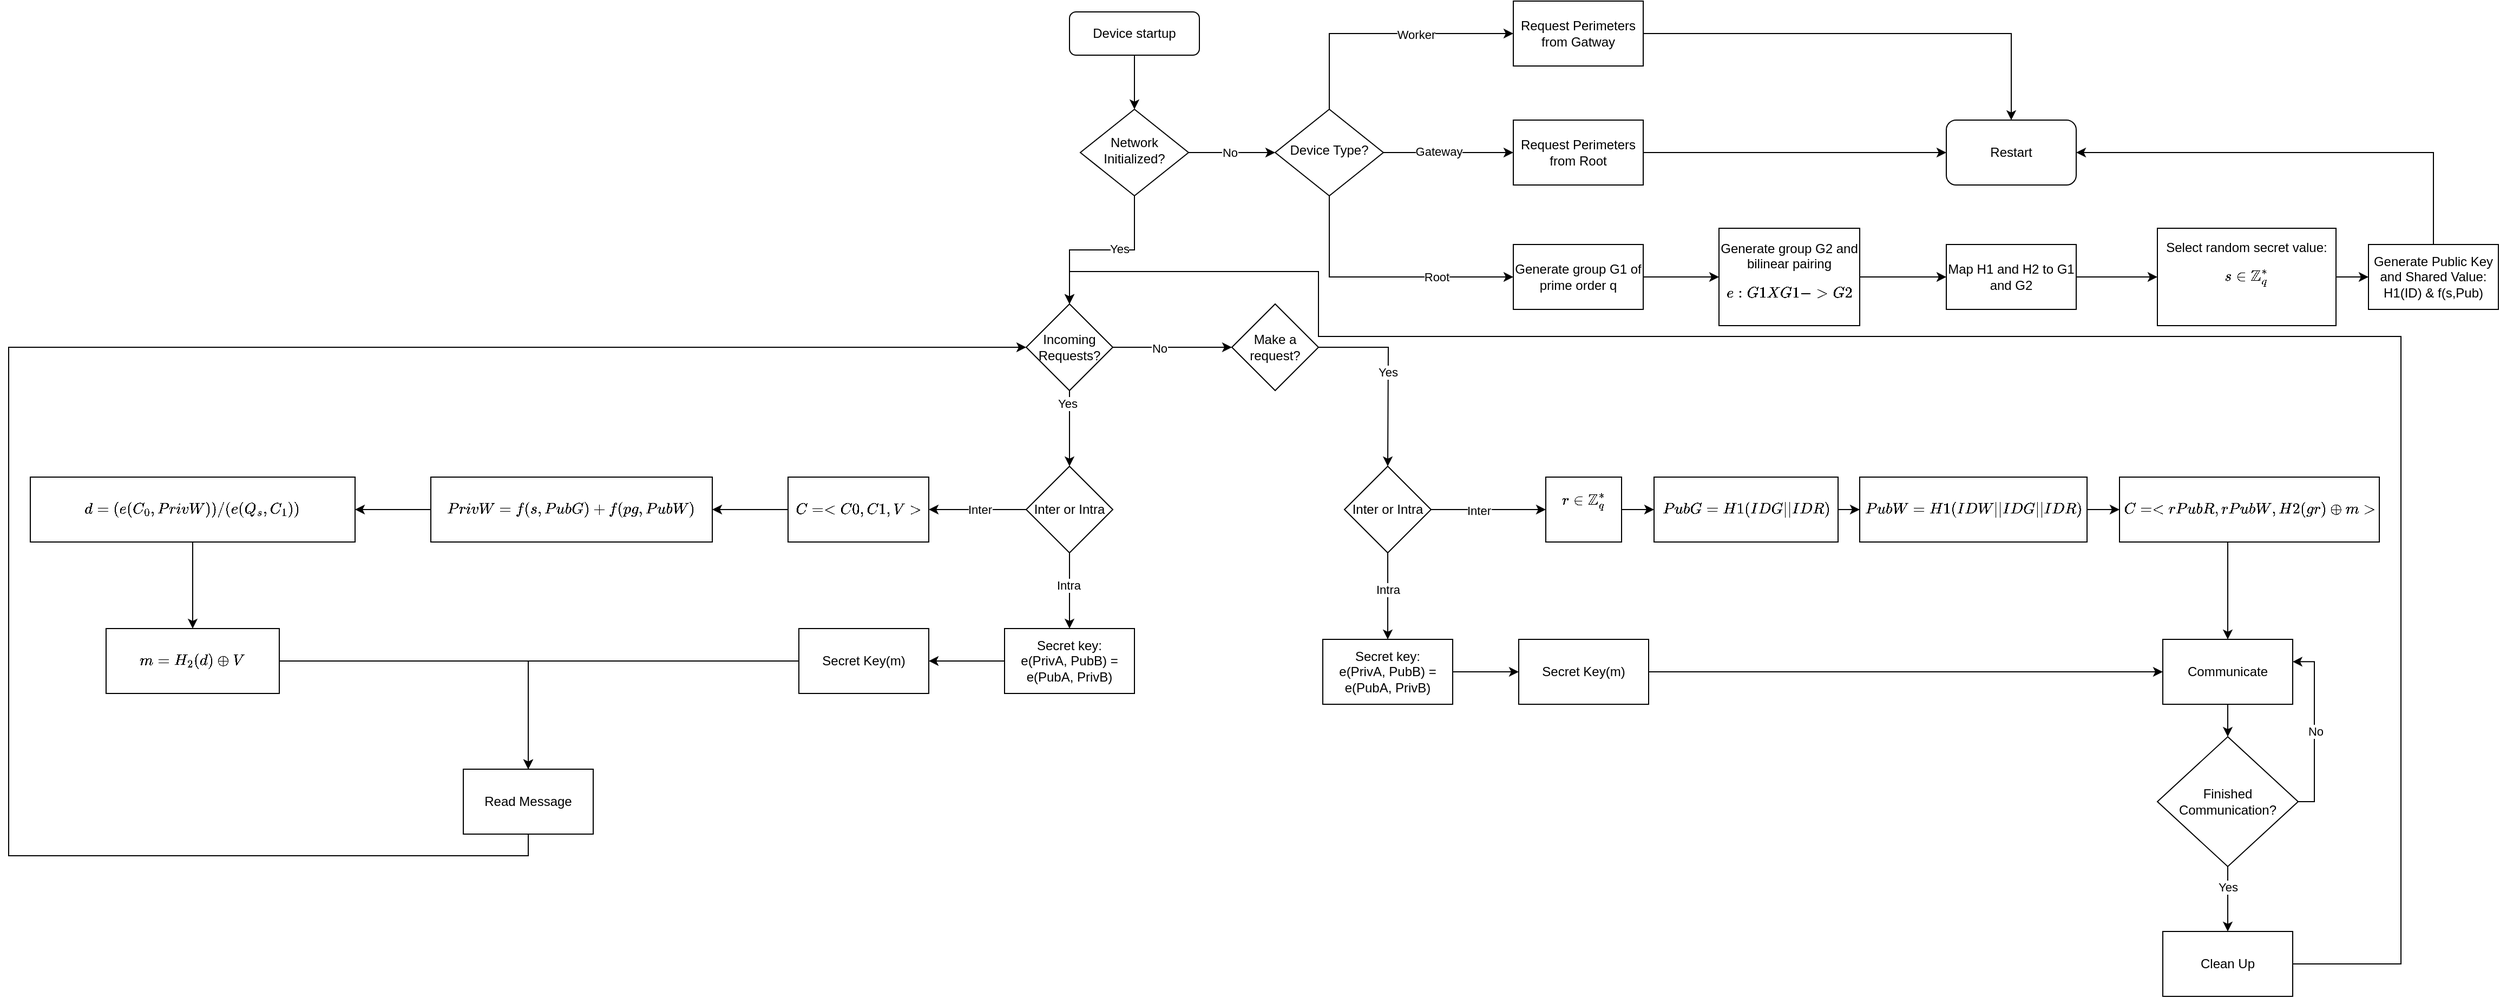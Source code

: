 <mxfile version="22.0.8" type="device">
  <diagram id="C5RBs43oDa-KdzZeNtuy" name="Page-1">
    <mxGraphModel dx="3744" dy="1611" grid="1" gridSize="10" guides="1" tooltips="1" connect="1" arrows="1" fold="1" page="1" pageScale="1" pageWidth="827" pageHeight="1169" math="1" shadow="0">
      <root>
        <mxCell id="WIyWlLk6GJQsqaUBKTNV-0" />
        <mxCell id="WIyWlLk6GJQsqaUBKTNV-1" parent="WIyWlLk6GJQsqaUBKTNV-0" />
        <mxCell id="ASWdld6HUyY5SWto6gkA-1" style="edgeStyle=orthogonalEdgeStyle;rounded=0;orthogonalLoop=1;jettySize=auto;html=1;exitX=0.5;exitY=1;exitDx=0;exitDy=0;entryX=0.5;entryY=0;entryDx=0;entryDy=0;" edge="1" parent="WIyWlLk6GJQsqaUBKTNV-1" source="WIyWlLk6GJQsqaUBKTNV-3" target="WIyWlLk6GJQsqaUBKTNV-6">
          <mxGeometry relative="1" as="geometry" />
        </mxCell>
        <mxCell id="WIyWlLk6GJQsqaUBKTNV-3" value="Device startup" style="rounded=1;whiteSpace=wrap;html=1;fontSize=12;glass=0;strokeWidth=1;shadow=0;" parent="WIyWlLk6GJQsqaUBKTNV-1" vertex="1">
          <mxGeometry x="160" y="80" width="120" height="40" as="geometry" />
        </mxCell>
        <mxCell id="ASWdld6HUyY5SWto6gkA-0" style="edgeStyle=orthogonalEdgeStyle;rounded=0;orthogonalLoop=1;jettySize=auto;html=1;exitX=1;exitY=0.5;exitDx=0;exitDy=0;entryX=0;entryY=0.5;entryDx=0;entryDy=0;" edge="1" parent="WIyWlLk6GJQsqaUBKTNV-1" source="WIyWlLk6GJQsqaUBKTNV-6" target="WIyWlLk6GJQsqaUBKTNV-10">
          <mxGeometry relative="1" as="geometry" />
        </mxCell>
        <mxCell id="ASWdld6HUyY5SWto6gkA-2" value="&lt;div&gt;No&lt;/div&gt;" style="edgeLabel;html=1;align=center;verticalAlign=middle;resizable=0;points=[];" vertex="1" connectable="0" parent="ASWdld6HUyY5SWto6gkA-0">
          <mxGeometry x="-0.065" relative="1" as="geometry">
            <mxPoint as="offset" />
          </mxGeometry>
        </mxCell>
        <mxCell id="ASWdld6HUyY5SWto6gkA-25" style="edgeStyle=orthogonalEdgeStyle;rounded=0;orthogonalLoop=1;jettySize=auto;html=1;exitX=0.5;exitY=1;exitDx=0;exitDy=0;entryX=0.5;entryY=0;entryDx=0;entryDy=0;" edge="1" parent="WIyWlLk6GJQsqaUBKTNV-1" source="WIyWlLk6GJQsqaUBKTNV-6" target="ASWdld6HUyY5SWto6gkA-28">
          <mxGeometry relative="1" as="geometry">
            <mxPoint x="220" y="350" as="targetPoint" />
          </mxGeometry>
        </mxCell>
        <mxCell id="ASWdld6HUyY5SWto6gkA-26" value="Yes" style="edgeLabel;html=1;align=center;verticalAlign=middle;resizable=0;points=[];" vertex="1" connectable="0" parent="ASWdld6HUyY5SWto6gkA-25">
          <mxGeometry x="-0.203" y="-1" relative="1" as="geometry">
            <mxPoint as="offset" />
          </mxGeometry>
        </mxCell>
        <mxCell id="WIyWlLk6GJQsqaUBKTNV-6" value="Network Initialized?" style="rhombus;whiteSpace=wrap;html=1;shadow=0;fontFamily=Helvetica;fontSize=12;align=center;strokeWidth=1;spacing=6;spacingTop=-4;" parent="WIyWlLk6GJQsqaUBKTNV-1" vertex="1">
          <mxGeometry x="170" y="170" width="100" height="80" as="geometry" />
        </mxCell>
        <mxCell id="ASWdld6HUyY5SWto6gkA-4" style="edgeStyle=orthogonalEdgeStyle;rounded=0;orthogonalLoop=1;jettySize=auto;html=1;exitX=0.5;exitY=0;exitDx=0;exitDy=0;entryX=0;entryY=0.5;entryDx=0;entryDy=0;" edge="1" parent="WIyWlLk6GJQsqaUBKTNV-1" source="WIyWlLk6GJQsqaUBKTNV-10" target="ASWdld6HUyY5SWto6gkA-3">
          <mxGeometry relative="1" as="geometry" />
        </mxCell>
        <mxCell id="ASWdld6HUyY5SWto6gkA-5" value="&lt;div&gt;Worker&lt;/div&gt;" style="edgeLabel;html=1;align=center;verticalAlign=middle;resizable=0;points=[];" vertex="1" connectable="0" parent="ASWdld6HUyY5SWto6gkA-4">
          <mxGeometry x="0.247" y="-1" relative="1" as="geometry">
            <mxPoint as="offset" />
          </mxGeometry>
        </mxCell>
        <mxCell id="ASWdld6HUyY5SWto6gkA-7" style="edgeStyle=orthogonalEdgeStyle;rounded=0;orthogonalLoop=1;jettySize=auto;html=1;exitX=1;exitY=0.5;exitDx=0;exitDy=0;entryX=0;entryY=0.5;entryDx=0;entryDy=0;" edge="1" parent="WIyWlLk6GJQsqaUBKTNV-1" source="WIyWlLk6GJQsqaUBKTNV-10" target="ASWdld6HUyY5SWto6gkA-6">
          <mxGeometry relative="1" as="geometry" />
        </mxCell>
        <mxCell id="ASWdld6HUyY5SWto6gkA-8" value="Gateway" style="edgeLabel;html=1;align=center;verticalAlign=middle;resizable=0;points=[];" vertex="1" connectable="0" parent="ASWdld6HUyY5SWto6gkA-7">
          <mxGeometry x="-0.15" y="1" relative="1" as="geometry">
            <mxPoint as="offset" />
          </mxGeometry>
        </mxCell>
        <mxCell id="ASWdld6HUyY5SWto6gkA-10" style="edgeStyle=orthogonalEdgeStyle;rounded=0;orthogonalLoop=1;jettySize=auto;html=1;exitX=0.5;exitY=1;exitDx=0;exitDy=0;entryX=0;entryY=0.5;entryDx=0;entryDy=0;" edge="1" parent="WIyWlLk6GJQsqaUBKTNV-1" source="WIyWlLk6GJQsqaUBKTNV-10" target="ASWdld6HUyY5SWto6gkA-9">
          <mxGeometry relative="1" as="geometry" />
        </mxCell>
        <mxCell id="ASWdld6HUyY5SWto6gkA-11" value="&lt;div&gt;Root&lt;/div&gt;" style="edgeLabel;html=1;align=center;verticalAlign=middle;resizable=0;points=[];" vertex="1" connectable="0" parent="ASWdld6HUyY5SWto6gkA-10">
          <mxGeometry x="0.417" relative="1" as="geometry">
            <mxPoint as="offset" />
          </mxGeometry>
        </mxCell>
        <mxCell id="WIyWlLk6GJQsqaUBKTNV-10" value="&lt;div&gt;Device Type?&lt;/div&gt;" style="rhombus;whiteSpace=wrap;html=1;shadow=0;fontFamily=Helvetica;fontSize=12;align=center;strokeWidth=1;spacing=6;spacingTop=-4;" parent="WIyWlLk6GJQsqaUBKTNV-1" vertex="1">
          <mxGeometry x="350" y="170" width="100" height="80" as="geometry" />
        </mxCell>
        <mxCell id="ASWdld6HUyY5SWto6gkA-22" style="edgeStyle=orthogonalEdgeStyle;rounded=0;orthogonalLoop=1;jettySize=auto;html=1;exitX=1;exitY=0.5;exitDx=0;exitDy=0;entryX=0.5;entryY=0;entryDx=0;entryDy=0;" edge="1" parent="WIyWlLk6GJQsqaUBKTNV-1" source="ASWdld6HUyY5SWto6gkA-3" target="ASWdld6HUyY5SWto6gkA-20">
          <mxGeometry relative="1" as="geometry" />
        </mxCell>
        <mxCell id="ASWdld6HUyY5SWto6gkA-3" value="Request Perimeters from Gatway" style="rounded=0;whiteSpace=wrap;html=1;" vertex="1" parent="WIyWlLk6GJQsqaUBKTNV-1">
          <mxGeometry x="570" y="70" width="120" height="60" as="geometry" />
        </mxCell>
        <mxCell id="ASWdld6HUyY5SWto6gkA-21" style="edgeStyle=orthogonalEdgeStyle;rounded=0;orthogonalLoop=1;jettySize=auto;html=1;exitX=1;exitY=0.5;exitDx=0;exitDy=0;entryX=0;entryY=0.5;entryDx=0;entryDy=0;" edge="1" parent="WIyWlLk6GJQsqaUBKTNV-1" source="ASWdld6HUyY5SWto6gkA-6" target="ASWdld6HUyY5SWto6gkA-20">
          <mxGeometry relative="1" as="geometry" />
        </mxCell>
        <mxCell id="ASWdld6HUyY5SWto6gkA-6" value="Request Perimeters from Root" style="rounded=0;whiteSpace=wrap;html=1;" vertex="1" parent="WIyWlLk6GJQsqaUBKTNV-1">
          <mxGeometry x="570" y="180" width="120" height="60" as="geometry" />
        </mxCell>
        <mxCell id="ASWdld6HUyY5SWto6gkA-13" value="" style="edgeStyle=orthogonalEdgeStyle;rounded=0;orthogonalLoop=1;jettySize=auto;html=1;" edge="1" parent="WIyWlLk6GJQsqaUBKTNV-1" source="ASWdld6HUyY5SWto6gkA-9" target="ASWdld6HUyY5SWto6gkA-12">
          <mxGeometry relative="1" as="geometry" />
        </mxCell>
        <mxCell id="ASWdld6HUyY5SWto6gkA-9" value="Generate group G1 of prime order q" style="rounded=0;whiteSpace=wrap;html=1;" vertex="1" parent="WIyWlLk6GJQsqaUBKTNV-1">
          <mxGeometry x="570" y="295" width="120" height="60" as="geometry" />
        </mxCell>
        <mxCell id="ASWdld6HUyY5SWto6gkA-15" value="" style="edgeStyle=orthogonalEdgeStyle;rounded=0;orthogonalLoop=1;jettySize=auto;html=1;" edge="1" parent="WIyWlLk6GJQsqaUBKTNV-1" source="ASWdld6HUyY5SWto6gkA-12" target="ASWdld6HUyY5SWto6gkA-14">
          <mxGeometry relative="1" as="geometry" />
        </mxCell>
        <mxCell id="ASWdld6HUyY5SWto6gkA-12" value="Generate group G2 and bilinear pairing $$e: G1 X G1 -&amp;gt; G2$$" style="rounded=0;whiteSpace=wrap;html=1;" vertex="1" parent="WIyWlLk6GJQsqaUBKTNV-1">
          <mxGeometry x="760" y="280" width="130" height="90" as="geometry" />
        </mxCell>
        <mxCell id="ASWdld6HUyY5SWto6gkA-17" value="" style="edgeStyle=orthogonalEdgeStyle;rounded=0;orthogonalLoop=1;jettySize=auto;html=1;" edge="1" parent="WIyWlLk6GJQsqaUBKTNV-1" source="ASWdld6HUyY5SWto6gkA-14" target="ASWdld6HUyY5SWto6gkA-16">
          <mxGeometry relative="1" as="geometry" />
        </mxCell>
        <mxCell id="ASWdld6HUyY5SWto6gkA-14" value="Map H1 and H2 to G1 and G2" style="rounded=0;whiteSpace=wrap;html=1;" vertex="1" parent="WIyWlLk6GJQsqaUBKTNV-1">
          <mxGeometry x="970" y="295" width="120" height="60" as="geometry" />
        </mxCell>
        <mxCell id="ASWdld6HUyY5SWto6gkA-19" value="" style="edgeStyle=orthogonalEdgeStyle;rounded=0;orthogonalLoop=1;jettySize=auto;html=1;" edge="1" parent="WIyWlLk6GJQsqaUBKTNV-1" source="ASWdld6HUyY5SWto6gkA-16" target="ASWdld6HUyY5SWto6gkA-18">
          <mxGeometry relative="1" as="geometry" />
        </mxCell>
        <mxCell id="ASWdld6HUyY5SWto6gkA-16" value="&lt;div&gt;Select random secret value:$$s \in \mathbb{Z}^*_q$$&lt;br&gt;&lt;/div&gt;" style="rounded=0;whiteSpace=wrap;html=1;" vertex="1" parent="WIyWlLk6GJQsqaUBKTNV-1">
          <mxGeometry x="1165" y="280" width="165" height="90" as="geometry" />
        </mxCell>
        <mxCell id="ASWdld6HUyY5SWto6gkA-23" style="edgeStyle=orthogonalEdgeStyle;rounded=0;orthogonalLoop=1;jettySize=auto;html=1;exitX=0.5;exitY=0;exitDx=0;exitDy=0;entryX=1;entryY=0.5;entryDx=0;entryDy=0;" edge="1" parent="WIyWlLk6GJQsqaUBKTNV-1" source="ASWdld6HUyY5SWto6gkA-18" target="ASWdld6HUyY5SWto6gkA-20">
          <mxGeometry relative="1" as="geometry" />
        </mxCell>
        <mxCell id="ASWdld6HUyY5SWto6gkA-18" value="Generate Public Key and Shared Value: H1(ID) &amp;amp; f(s,Pub)" style="rounded=0;whiteSpace=wrap;html=1;" vertex="1" parent="WIyWlLk6GJQsqaUBKTNV-1">
          <mxGeometry x="1360" y="295" width="120" height="60" as="geometry" />
        </mxCell>
        <mxCell id="ASWdld6HUyY5SWto6gkA-20" value="Restart" style="rounded=1;whiteSpace=wrap;html=1;" vertex="1" parent="WIyWlLk6GJQsqaUBKTNV-1">
          <mxGeometry x="970" y="180" width="120" height="60" as="geometry" />
        </mxCell>
        <mxCell id="ASWdld6HUyY5SWto6gkA-31" style="edgeStyle=orthogonalEdgeStyle;rounded=0;orthogonalLoop=1;jettySize=auto;html=1;exitX=0.5;exitY=1;exitDx=0;exitDy=0;entryX=0.5;entryY=0;entryDx=0;entryDy=0;" edge="1" parent="WIyWlLk6GJQsqaUBKTNV-1" source="ASWdld6HUyY5SWto6gkA-28" target="ASWdld6HUyY5SWto6gkA-29">
          <mxGeometry relative="1" as="geometry">
            <Array as="points">
              <mxPoint x="160" y="480" />
              <mxPoint x="160" y="480" />
            </Array>
          </mxGeometry>
        </mxCell>
        <mxCell id="ASWdld6HUyY5SWto6gkA-35" value="Yes" style="edgeLabel;html=1;align=center;verticalAlign=middle;resizable=0;points=[];" vertex="1" connectable="0" parent="ASWdld6HUyY5SWto6gkA-31">
          <mxGeometry x="-0.672" y="-2" relative="1" as="geometry">
            <mxPoint as="offset" />
          </mxGeometry>
        </mxCell>
        <mxCell id="ASWdld6HUyY5SWto6gkA-33" style="edgeStyle=orthogonalEdgeStyle;rounded=0;orthogonalLoop=1;jettySize=auto;html=1;exitX=1;exitY=0.5;exitDx=0;exitDy=0;entryX=0;entryY=0.5;entryDx=0;entryDy=0;" edge="1" parent="WIyWlLk6GJQsqaUBKTNV-1" source="ASWdld6HUyY5SWto6gkA-28" target="ASWdld6HUyY5SWto6gkA-30">
          <mxGeometry relative="1" as="geometry" />
        </mxCell>
        <mxCell id="ASWdld6HUyY5SWto6gkA-34" value="No" style="edgeLabel;html=1;align=center;verticalAlign=middle;resizable=0;points=[];" vertex="1" connectable="0" parent="ASWdld6HUyY5SWto6gkA-33">
          <mxGeometry x="-0.225" y="-1" relative="1" as="geometry">
            <mxPoint as="offset" />
          </mxGeometry>
        </mxCell>
        <mxCell id="ASWdld6HUyY5SWto6gkA-28" value="Incoming Requests?" style="rhombus;whiteSpace=wrap;html=1;" vertex="1" parent="WIyWlLk6GJQsqaUBKTNV-1">
          <mxGeometry x="120" y="350" width="80" height="80" as="geometry" />
        </mxCell>
        <mxCell id="ASWdld6HUyY5SWto6gkA-67" style="edgeStyle=orthogonalEdgeStyle;rounded=0;orthogonalLoop=1;jettySize=auto;html=1;exitX=0.5;exitY=1;exitDx=0;exitDy=0;" edge="1" parent="WIyWlLk6GJQsqaUBKTNV-1" source="ASWdld6HUyY5SWto6gkA-29" target="ASWdld6HUyY5SWto6gkA-66">
          <mxGeometry relative="1" as="geometry" />
        </mxCell>
        <mxCell id="ASWdld6HUyY5SWto6gkA-70" value="&lt;div&gt;Intra&lt;/div&gt;" style="edgeLabel;html=1;align=center;verticalAlign=middle;resizable=0;points=[];" vertex="1" connectable="0" parent="ASWdld6HUyY5SWto6gkA-67">
          <mxGeometry x="-0.147" y="-1" relative="1" as="geometry">
            <mxPoint as="offset" />
          </mxGeometry>
        </mxCell>
        <mxCell id="ASWdld6HUyY5SWto6gkA-72" value="" style="edgeStyle=orthogonalEdgeStyle;rounded=0;orthogonalLoop=1;jettySize=auto;html=1;" edge="1" parent="WIyWlLk6GJQsqaUBKTNV-1" source="ASWdld6HUyY5SWto6gkA-29" target="ASWdld6HUyY5SWto6gkA-71">
          <mxGeometry relative="1" as="geometry" />
        </mxCell>
        <mxCell id="ASWdld6HUyY5SWto6gkA-73" value="&lt;div&gt;Inter&lt;/div&gt;" style="edgeLabel;html=1;align=center;verticalAlign=middle;resizable=0;points=[];" vertex="1" connectable="0" parent="ASWdld6HUyY5SWto6gkA-72">
          <mxGeometry x="-0.041" relative="1" as="geometry">
            <mxPoint as="offset" />
          </mxGeometry>
        </mxCell>
        <mxCell id="ASWdld6HUyY5SWto6gkA-29" value="Inter or Intra" style="rhombus;whiteSpace=wrap;html=1;" vertex="1" parent="WIyWlLk6GJQsqaUBKTNV-1">
          <mxGeometry x="120" y="500" width="80" height="80" as="geometry" />
        </mxCell>
        <mxCell id="ASWdld6HUyY5SWto6gkA-38" value="Yes" style="edgeStyle=orthogonalEdgeStyle;rounded=0;orthogonalLoop=1;jettySize=auto;html=1;exitX=1;exitY=0.5;exitDx=0;exitDy=0;entryX=0.5;entryY=0;entryDx=0;entryDy=0;" edge="1" parent="WIyWlLk6GJQsqaUBKTNV-1" source="ASWdld6HUyY5SWto6gkA-30">
          <mxGeometry relative="1" as="geometry">
            <mxPoint x="454" y="500" as="targetPoint" />
          </mxGeometry>
        </mxCell>
        <mxCell id="ASWdld6HUyY5SWto6gkA-30" value="Make a request?" style="rhombus;whiteSpace=wrap;html=1;" vertex="1" parent="WIyWlLk6GJQsqaUBKTNV-1">
          <mxGeometry x="310" y="350" width="80" height="80" as="geometry" />
        </mxCell>
        <mxCell id="ASWdld6HUyY5SWto6gkA-42" value="" style="edgeStyle=orthogonalEdgeStyle;rounded=0;orthogonalLoop=1;jettySize=auto;html=1;" edge="1" parent="WIyWlLk6GJQsqaUBKTNV-1" source="ASWdld6HUyY5SWto6gkA-40" target="ASWdld6HUyY5SWto6gkA-41">
          <mxGeometry relative="1" as="geometry" />
        </mxCell>
        <mxCell id="ASWdld6HUyY5SWto6gkA-43" value="Intra" style="edgeLabel;html=1;align=center;verticalAlign=middle;resizable=0;points=[];" vertex="1" connectable="0" parent="ASWdld6HUyY5SWto6gkA-42">
          <mxGeometry x="-0.151" relative="1" as="geometry">
            <mxPoint as="offset" />
          </mxGeometry>
        </mxCell>
        <mxCell id="ASWdld6HUyY5SWto6gkA-45" style="edgeStyle=orthogonalEdgeStyle;rounded=0;orthogonalLoop=1;jettySize=auto;html=1;exitX=1;exitY=0.5;exitDx=0;exitDy=0;entryX=0;entryY=0.5;entryDx=0;entryDy=0;" edge="1" parent="WIyWlLk6GJQsqaUBKTNV-1" source="ASWdld6HUyY5SWto6gkA-40" target="ASWdld6HUyY5SWto6gkA-44">
          <mxGeometry relative="1" as="geometry" />
        </mxCell>
        <mxCell id="ASWdld6HUyY5SWto6gkA-74" value="Inter" style="edgeLabel;html=1;align=center;verticalAlign=middle;resizable=0;points=[];" vertex="1" connectable="0" parent="ASWdld6HUyY5SWto6gkA-45">
          <mxGeometry x="-0.17" y="-1" relative="1" as="geometry">
            <mxPoint as="offset" />
          </mxGeometry>
        </mxCell>
        <mxCell id="ASWdld6HUyY5SWto6gkA-40" value="Inter or Intra" style="rhombus;whiteSpace=wrap;html=1;" vertex="1" parent="WIyWlLk6GJQsqaUBKTNV-1">
          <mxGeometry x="414" y="500" width="80" height="80" as="geometry" />
        </mxCell>
        <mxCell id="ASWdld6HUyY5SWto6gkA-53" value="" style="edgeStyle=orthogonalEdgeStyle;rounded=0;orthogonalLoop=1;jettySize=auto;html=1;" edge="1" parent="WIyWlLk6GJQsqaUBKTNV-1" source="ASWdld6HUyY5SWto6gkA-41" target="ASWdld6HUyY5SWto6gkA-52">
          <mxGeometry relative="1" as="geometry" />
        </mxCell>
        <mxCell id="ASWdld6HUyY5SWto6gkA-41" value="&lt;div&gt;Secret key:&lt;br&gt;&lt;/div&gt;&lt;div&gt;e(PrivA, PubB) = e(PubA, PrivB)&lt;/div&gt;" style="rounded=0;whiteSpace=wrap;html=1;" vertex="1" parent="WIyWlLk6GJQsqaUBKTNV-1">
          <mxGeometry x="394" y="660" width="120" height="60" as="geometry" />
        </mxCell>
        <mxCell id="ASWdld6HUyY5SWto6gkA-47" style="edgeStyle=orthogonalEdgeStyle;rounded=0;orthogonalLoop=1;jettySize=auto;html=1;exitX=1;exitY=0.5;exitDx=0;exitDy=0;entryX=0;entryY=0.5;entryDx=0;entryDy=0;" edge="1" parent="WIyWlLk6GJQsqaUBKTNV-1" source="ASWdld6HUyY5SWto6gkA-44" target="ASWdld6HUyY5SWto6gkA-46">
          <mxGeometry relative="1" as="geometry" />
        </mxCell>
        <mxCell id="ASWdld6HUyY5SWto6gkA-44" value="&lt;div&gt;$$r \in \mathbb{Z}^*_q$$&lt;br&gt;&lt;/div&gt;" style="rounded=0;whiteSpace=wrap;html=1;" vertex="1" parent="WIyWlLk6GJQsqaUBKTNV-1">
          <mxGeometry x="600" y="510" width="70" height="60" as="geometry" />
        </mxCell>
        <mxCell id="ASWdld6HUyY5SWto6gkA-49" value="" style="edgeStyle=orthogonalEdgeStyle;rounded=0;orthogonalLoop=1;jettySize=auto;html=1;" edge="1" parent="WIyWlLk6GJQsqaUBKTNV-1" source="ASWdld6HUyY5SWto6gkA-46" target="ASWdld6HUyY5SWto6gkA-48">
          <mxGeometry relative="1" as="geometry" />
        </mxCell>
        <mxCell id="ASWdld6HUyY5SWto6gkA-46" value="$$PubG = H1(IDG||IDR)$$" style="rounded=0;whiteSpace=wrap;html=1;" vertex="1" parent="WIyWlLk6GJQsqaUBKTNV-1">
          <mxGeometry x="700" y="510" width="170" height="60" as="geometry" />
        </mxCell>
        <mxCell id="ASWdld6HUyY5SWto6gkA-51" value="" style="edgeStyle=orthogonalEdgeStyle;rounded=0;orthogonalLoop=1;jettySize=auto;html=1;" edge="1" parent="WIyWlLk6GJQsqaUBKTNV-1" source="ASWdld6HUyY5SWto6gkA-48" target="ASWdld6HUyY5SWto6gkA-50">
          <mxGeometry relative="1" as="geometry" />
        </mxCell>
        <mxCell id="ASWdld6HUyY5SWto6gkA-48" value="$$PubW = H1(IDW ||IDG||IDR)$$" style="rounded=0;whiteSpace=wrap;html=1;" vertex="1" parent="WIyWlLk6GJQsqaUBKTNV-1">
          <mxGeometry x="890" y="510" width="210" height="60" as="geometry" />
        </mxCell>
        <mxCell id="ASWdld6HUyY5SWto6gkA-56" value="" style="edgeStyle=orthogonalEdgeStyle;rounded=0;orthogonalLoop=1;jettySize=auto;html=1;" edge="1" parent="WIyWlLk6GJQsqaUBKTNV-1" source="ASWdld6HUyY5SWto6gkA-50" target="ASWdld6HUyY5SWto6gkA-54">
          <mxGeometry relative="1" as="geometry">
            <Array as="points">
              <mxPoint x="1230" y="630" />
              <mxPoint x="1230" y="630" />
            </Array>
          </mxGeometry>
        </mxCell>
        <mxCell id="ASWdld6HUyY5SWto6gkA-50" value="$$C =&amp;lt; rPubR, rPubW , H2(gr ) ⊕ m &amp;gt;$$" style="rounded=0;whiteSpace=wrap;html=1;" vertex="1" parent="WIyWlLk6GJQsqaUBKTNV-1">
          <mxGeometry x="1130" y="510" width="240" height="60" as="geometry" />
        </mxCell>
        <mxCell id="ASWdld6HUyY5SWto6gkA-55" style="edgeStyle=orthogonalEdgeStyle;rounded=0;orthogonalLoop=1;jettySize=auto;html=1;exitX=1;exitY=0.5;exitDx=0;exitDy=0;entryX=0;entryY=0.5;entryDx=0;entryDy=0;" edge="1" parent="WIyWlLk6GJQsqaUBKTNV-1" source="ASWdld6HUyY5SWto6gkA-52" target="ASWdld6HUyY5SWto6gkA-54">
          <mxGeometry relative="1" as="geometry" />
        </mxCell>
        <mxCell id="ASWdld6HUyY5SWto6gkA-52" value="Secret Key(m)" style="rounded=0;whiteSpace=wrap;html=1;" vertex="1" parent="WIyWlLk6GJQsqaUBKTNV-1">
          <mxGeometry x="575" y="660" width="120" height="60" as="geometry" />
        </mxCell>
        <mxCell id="ASWdld6HUyY5SWto6gkA-58" value="" style="edgeStyle=orthogonalEdgeStyle;rounded=0;orthogonalLoop=1;jettySize=auto;html=1;" edge="1" parent="WIyWlLk6GJQsqaUBKTNV-1" source="ASWdld6HUyY5SWto6gkA-54" target="ASWdld6HUyY5SWto6gkA-57">
          <mxGeometry relative="1" as="geometry" />
        </mxCell>
        <mxCell id="ASWdld6HUyY5SWto6gkA-54" value="Communicate" style="rounded=0;whiteSpace=wrap;html=1;" vertex="1" parent="WIyWlLk6GJQsqaUBKTNV-1">
          <mxGeometry x="1170" y="660" width="120" height="60" as="geometry" />
        </mxCell>
        <mxCell id="ASWdld6HUyY5SWto6gkA-62" value="" style="edgeStyle=orthogonalEdgeStyle;rounded=0;orthogonalLoop=1;jettySize=auto;html=1;exitX=0.5;exitY=1;exitDx=0;exitDy=0;" edge="1" parent="WIyWlLk6GJQsqaUBKTNV-1" source="ASWdld6HUyY5SWto6gkA-57" target="ASWdld6HUyY5SWto6gkA-61">
          <mxGeometry relative="1" as="geometry">
            <Array as="points">
              <mxPoint x="1230" y="890" />
              <mxPoint x="1230" y="890" />
            </Array>
          </mxGeometry>
        </mxCell>
        <mxCell id="ASWdld6HUyY5SWto6gkA-63" value="Yes" style="edgeLabel;html=1;align=center;verticalAlign=middle;resizable=0;points=[];" vertex="1" connectable="0" parent="ASWdld6HUyY5SWto6gkA-62">
          <mxGeometry x="-0.388" relative="1" as="geometry">
            <mxPoint as="offset" />
          </mxGeometry>
        </mxCell>
        <mxCell id="ASWdld6HUyY5SWto6gkA-57" value="Finished Communication?" style="rhombus;whiteSpace=wrap;html=1;" vertex="1" parent="WIyWlLk6GJQsqaUBKTNV-1">
          <mxGeometry x="1165" y="750" width="130" height="120" as="geometry" />
        </mxCell>
        <mxCell id="ASWdld6HUyY5SWto6gkA-59" style="edgeStyle=orthogonalEdgeStyle;rounded=0;orthogonalLoop=1;jettySize=auto;html=1;entryX=0.999;entryY=0.344;entryDx=0;entryDy=0;entryPerimeter=0;" edge="1" parent="WIyWlLk6GJQsqaUBKTNV-1" source="ASWdld6HUyY5SWto6gkA-57" target="ASWdld6HUyY5SWto6gkA-54">
          <mxGeometry relative="1" as="geometry">
            <Array as="points">
              <mxPoint x="1310" y="810" />
              <mxPoint x="1310" y="681" />
            </Array>
          </mxGeometry>
        </mxCell>
        <mxCell id="ASWdld6HUyY5SWto6gkA-60" value="No" style="edgeLabel;html=1;align=center;verticalAlign=middle;resizable=0;points=[];" vertex="1" connectable="0" parent="ASWdld6HUyY5SWto6gkA-59">
          <mxGeometry x="-0.024" y="-1" relative="1" as="geometry">
            <mxPoint as="offset" />
          </mxGeometry>
        </mxCell>
        <mxCell id="ASWdld6HUyY5SWto6gkA-61" value="Clean Up" style="rounded=0;whiteSpace=wrap;html=1;" vertex="1" parent="WIyWlLk6GJQsqaUBKTNV-1">
          <mxGeometry x="1170" y="930" width="120" height="60" as="geometry" />
        </mxCell>
        <mxCell id="ASWdld6HUyY5SWto6gkA-64" style="edgeStyle=orthogonalEdgeStyle;rounded=0;orthogonalLoop=1;jettySize=auto;html=1;exitX=1;exitY=0.5;exitDx=0;exitDy=0;entryX=0.5;entryY=0;entryDx=0;entryDy=0;" edge="1" parent="WIyWlLk6GJQsqaUBKTNV-1" source="ASWdld6HUyY5SWto6gkA-61" target="ASWdld6HUyY5SWto6gkA-28">
          <mxGeometry relative="1" as="geometry">
            <Array as="points">
              <mxPoint x="1390" y="960" />
              <mxPoint x="1390" y="380" />
              <mxPoint x="390" y="380" />
              <mxPoint x="390" y="320" />
              <mxPoint x="160" y="320" />
            </Array>
          </mxGeometry>
        </mxCell>
        <mxCell id="ASWdld6HUyY5SWto6gkA-69" style="edgeStyle=orthogonalEdgeStyle;rounded=0;orthogonalLoop=1;jettySize=auto;html=1;exitX=0;exitY=0.5;exitDx=0;exitDy=0;entryX=1;entryY=0.5;entryDx=0;entryDy=0;" edge="1" parent="WIyWlLk6GJQsqaUBKTNV-1" source="ASWdld6HUyY5SWto6gkA-66" target="ASWdld6HUyY5SWto6gkA-68">
          <mxGeometry relative="1" as="geometry" />
        </mxCell>
        <mxCell id="ASWdld6HUyY5SWto6gkA-66" value="&lt;div&gt;Secret key:&lt;br&gt;&lt;/div&gt;&lt;div&gt;e(PrivA, PubB) = e(PubA, PrivB)&lt;/div&gt;" style="rounded=0;whiteSpace=wrap;html=1;" vertex="1" parent="WIyWlLk6GJQsqaUBKTNV-1">
          <mxGeometry x="100" y="650" width="120" height="60" as="geometry" />
        </mxCell>
        <mxCell id="ASWdld6HUyY5SWto6gkA-85" style="edgeStyle=orthogonalEdgeStyle;rounded=0;orthogonalLoop=1;jettySize=auto;html=1;exitX=0;exitY=0.5;exitDx=0;exitDy=0;" edge="1" parent="WIyWlLk6GJQsqaUBKTNV-1" source="ASWdld6HUyY5SWto6gkA-68" target="ASWdld6HUyY5SWto6gkA-83">
          <mxGeometry relative="1" as="geometry" />
        </mxCell>
        <mxCell id="ASWdld6HUyY5SWto6gkA-68" value="Secret Key(m)" style="rounded=0;whiteSpace=wrap;html=1;" vertex="1" parent="WIyWlLk6GJQsqaUBKTNV-1">
          <mxGeometry x="-90" y="650" width="120" height="60" as="geometry" />
        </mxCell>
        <mxCell id="ASWdld6HUyY5SWto6gkA-76" value="" style="edgeStyle=orthogonalEdgeStyle;rounded=0;orthogonalLoop=1;jettySize=auto;html=1;" edge="1" parent="WIyWlLk6GJQsqaUBKTNV-1" source="ASWdld6HUyY5SWto6gkA-71" target="ASWdld6HUyY5SWto6gkA-75">
          <mxGeometry relative="1" as="geometry" />
        </mxCell>
        <mxCell id="ASWdld6HUyY5SWto6gkA-71" value="$$C =&amp;lt; C0, C1, V &amp;gt;$$" style="rounded=0;whiteSpace=wrap;html=1;" vertex="1" parent="WIyWlLk6GJQsqaUBKTNV-1">
          <mxGeometry x="-100" y="510" width="130" height="60" as="geometry" />
        </mxCell>
        <mxCell id="ASWdld6HUyY5SWto6gkA-79" value="" style="edgeStyle=orthogonalEdgeStyle;rounded=0;orthogonalLoop=1;jettySize=auto;html=1;" edge="1" parent="WIyWlLk6GJQsqaUBKTNV-1" source="ASWdld6HUyY5SWto6gkA-75" target="ASWdld6HUyY5SWto6gkA-77">
          <mxGeometry relative="1" as="geometry" />
        </mxCell>
        <mxCell id="ASWdld6HUyY5SWto6gkA-75" value="$$PrivW = f(s,PubG) + f(pg,PubW)$$" style="rounded=0;whiteSpace=wrap;html=1;" vertex="1" parent="WIyWlLk6GJQsqaUBKTNV-1">
          <mxGeometry x="-430" y="510" width="260" height="60" as="geometry" />
        </mxCell>
        <mxCell id="ASWdld6HUyY5SWto6gkA-80" value="" style="edgeStyle=orthogonalEdgeStyle;rounded=0;orthogonalLoop=1;jettySize=auto;html=1;" edge="1" parent="WIyWlLk6GJQsqaUBKTNV-1" source="ASWdld6HUyY5SWto6gkA-77" target="ASWdld6HUyY5SWto6gkA-78">
          <mxGeometry relative="1" as="geometry" />
        </mxCell>
        <mxCell id="ASWdld6HUyY5SWto6gkA-77" value="$$d = (e(C_0,PrivW))/(e(Q_s, C_1))$$" style="rounded=0;whiteSpace=wrap;html=1;" vertex="1" parent="WIyWlLk6GJQsqaUBKTNV-1">
          <mxGeometry x="-800" y="510" width="300" height="60" as="geometry" />
        </mxCell>
        <mxCell id="ASWdld6HUyY5SWto6gkA-84" style="edgeStyle=orthogonalEdgeStyle;rounded=0;orthogonalLoop=1;jettySize=auto;html=1;exitX=1;exitY=0.5;exitDx=0;exitDy=0;" edge="1" parent="WIyWlLk6GJQsqaUBKTNV-1" source="ASWdld6HUyY5SWto6gkA-78" target="ASWdld6HUyY5SWto6gkA-83">
          <mxGeometry relative="1" as="geometry" />
        </mxCell>
        <mxCell id="ASWdld6HUyY5SWto6gkA-78" value="&lt;div&gt;$$m = H_2(d) \oplus V$$&lt;/div&gt;" style="rounded=0;whiteSpace=wrap;html=1;" vertex="1" parent="WIyWlLk6GJQsqaUBKTNV-1">
          <mxGeometry x="-730" y="650" width="160" height="60" as="geometry" />
        </mxCell>
        <mxCell id="ASWdld6HUyY5SWto6gkA-86" style="edgeStyle=orthogonalEdgeStyle;rounded=0;orthogonalLoop=1;jettySize=auto;html=1;exitX=0.5;exitY=1;exitDx=0;exitDy=0;entryX=0;entryY=0.5;entryDx=0;entryDy=0;" edge="1" parent="WIyWlLk6GJQsqaUBKTNV-1" source="ASWdld6HUyY5SWto6gkA-83" target="ASWdld6HUyY5SWto6gkA-28">
          <mxGeometry relative="1" as="geometry">
            <Array as="points">
              <mxPoint x="-340" y="860" />
              <mxPoint x="-820" y="860" />
              <mxPoint x="-820" y="390" />
            </Array>
          </mxGeometry>
        </mxCell>
        <mxCell id="ASWdld6HUyY5SWto6gkA-83" value="Read Message" style="rounded=0;whiteSpace=wrap;html=1;" vertex="1" parent="WIyWlLk6GJQsqaUBKTNV-1">
          <mxGeometry x="-400" y="780" width="120" height="60" as="geometry" />
        </mxCell>
      </root>
    </mxGraphModel>
  </diagram>
</mxfile>
